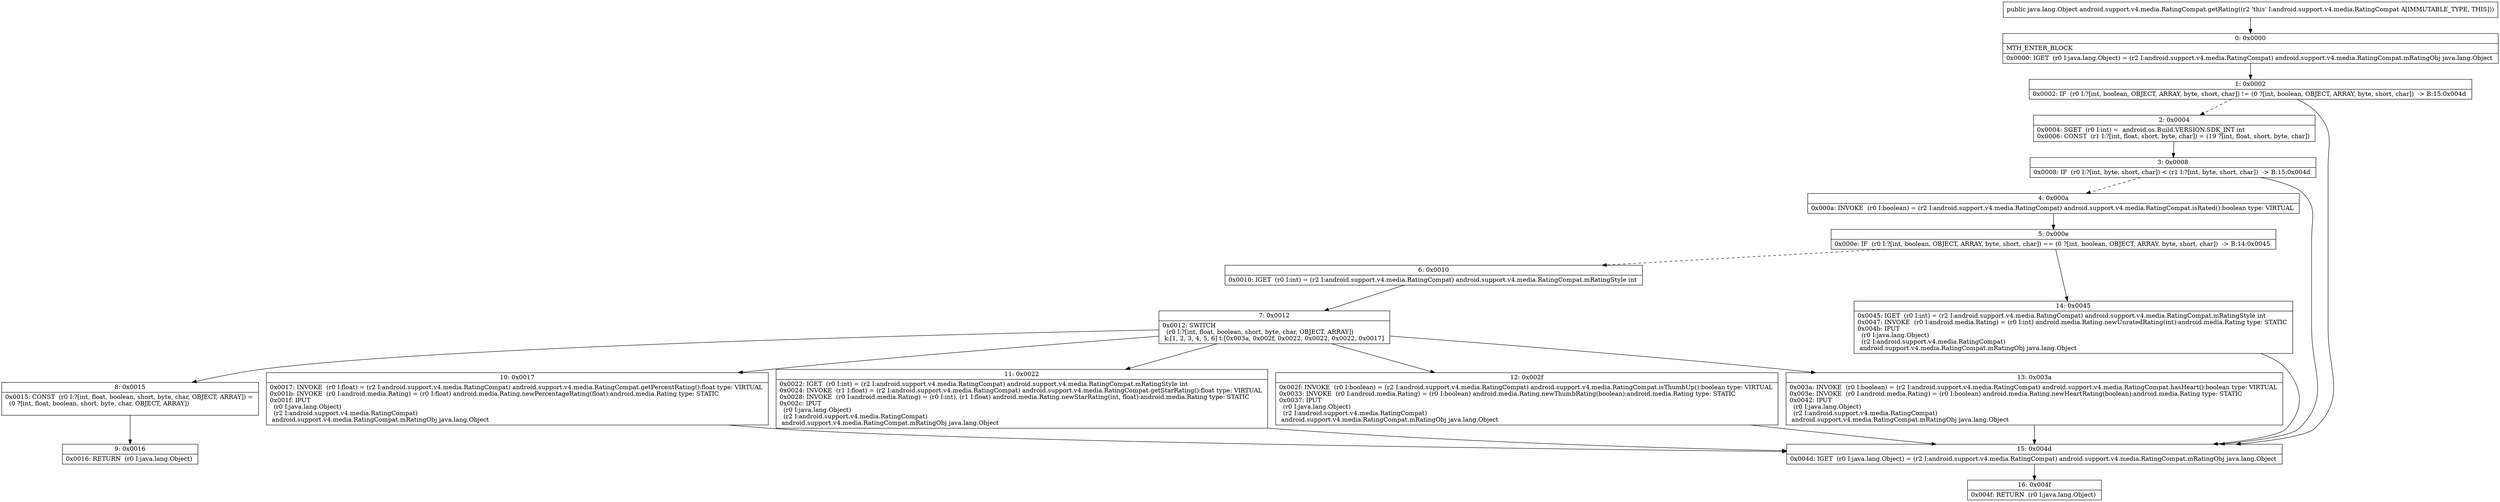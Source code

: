 digraph "CFG forandroid.support.v4.media.RatingCompat.getRating()Ljava\/lang\/Object;" {
Node_0 [shape=record,label="{0\:\ 0x0000|MTH_ENTER_BLOCK\l|0x0000: IGET  (r0 I:java.lang.Object) = (r2 I:android.support.v4.media.RatingCompat) android.support.v4.media.RatingCompat.mRatingObj java.lang.Object \l}"];
Node_1 [shape=record,label="{1\:\ 0x0002|0x0002: IF  (r0 I:?[int, boolean, OBJECT, ARRAY, byte, short, char]) != (0 ?[int, boolean, OBJECT, ARRAY, byte, short, char])  \-\> B:15:0x004d \l}"];
Node_2 [shape=record,label="{2\:\ 0x0004|0x0004: SGET  (r0 I:int) =  android.os.Build.VERSION.SDK_INT int \l0x0006: CONST  (r1 I:?[int, float, short, byte, char]) = (19 ?[int, float, short, byte, char]) \l}"];
Node_3 [shape=record,label="{3\:\ 0x0008|0x0008: IF  (r0 I:?[int, byte, short, char]) \< (r1 I:?[int, byte, short, char])  \-\> B:15:0x004d \l}"];
Node_4 [shape=record,label="{4\:\ 0x000a|0x000a: INVOKE  (r0 I:boolean) = (r2 I:android.support.v4.media.RatingCompat) android.support.v4.media.RatingCompat.isRated():boolean type: VIRTUAL \l}"];
Node_5 [shape=record,label="{5\:\ 0x000e|0x000e: IF  (r0 I:?[int, boolean, OBJECT, ARRAY, byte, short, char]) == (0 ?[int, boolean, OBJECT, ARRAY, byte, short, char])  \-\> B:14:0x0045 \l}"];
Node_6 [shape=record,label="{6\:\ 0x0010|0x0010: IGET  (r0 I:int) = (r2 I:android.support.v4.media.RatingCompat) android.support.v4.media.RatingCompat.mRatingStyle int \l}"];
Node_7 [shape=record,label="{7\:\ 0x0012|0x0012: SWITCH  \l  (r0 I:?[int, float, boolean, short, byte, char, OBJECT, ARRAY])\l k:[1, 2, 3, 4, 5, 6] t:[0x003a, 0x002f, 0x0022, 0x0022, 0x0022, 0x0017] \l}"];
Node_8 [shape=record,label="{8\:\ 0x0015|0x0015: CONST  (r0 I:?[int, float, boolean, short, byte, char, OBJECT, ARRAY]) = \l  (0 ?[int, float, boolean, short, byte, char, OBJECT, ARRAY])\l \l}"];
Node_9 [shape=record,label="{9\:\ 0x0016|0x0016: RETURN  (r0 I:java.lang.Object) \l}"];
Node_10 [shape=record,label="{10\:\ 0x0017|0x0017: INVOKE  (r0 I:float) = (r2 I:android.support.v4.media.RatingCompat) android.support.v4.media.RatingCompat.getPercentRating():float type: VIRTUAL \l0x001b: INVOKE  (r0 I:android.media.Rating) = (r0 I:float) android.media.Rating.newPercentageRating(float):android.media.Rating type: STATIC \l0x001f: IPUT  \l  (r0 I:java.lang.Object)\l  (r2 I:android.support.v4.media.RatingCompat)\l android.support.v4.media.RatingCompat.mRatingObj java.lang.Object \l}"];
Node_11 [shape=record,label="{11\:\ 0x0022|0x0022: IGET  (r0 I:int) = (r2 I:android.support.v4.media.RatingCompat) android.support.v4.media.RatingCompat.mRatingStyle int \l0x0024: INVOKE  (r1 I:float) = (r2 I:android.support.v4.media.RatingCompat) android.support.v4.media.RatingCompat.getStarRating():float type: VIRTUAL \l0x0028: INVOKE  (r0 I:android.media.Rating) = (r0 I:int), (r1 I:float) android.media.Rating.newStarRating(int, float):android.media.Rating type: STATIC \l0x002c: IPUT  \l  (r0 I:java.lang.Object)\l  (r2 I:android.support.v4.media.RatingCompat)\l android.support.v4.media.RatingCompat.mRatingObj java.lang.Object \l}"];
Node_12 [shape=record,label="{12\:\ 0x002f|0x002f: INVOKE  (r0 I:boolean) = (r2 I:android.support.v4.media.RatingCompat) android.support.v4.media.RatingCompat.isThumbUp():boolean type: VIRTUAL \l0x0033: INVOKE  (r0 I:android.media.Rating) = (r0 I:boolean) android.media.Rating.newThumbRating(boolean):android.media.Rating type: STATIC \l0x0037: IPUT  \l  (r0 I:java.lang.Object)\l  (r2 I:android.support.v4.media.RatingCompat)\l android.support.v4.media.RatingCompat.mRatingObj java.lang.Object \l}"];
Node_13 [shape=record,label="{13\:\ 0x003a|0x003a: INVOKE  (r0 I:boolean) = (r2 I:android.support.v4.media.RatingCompat) android.support.v4.media.RatingCompat.hasHeart():boolean type: VIRTUAL \l0x003e: INVOKE  (r0 I:android.media.Rating) = (r0 I:boolean) android.media.Rating.newHeartRating(boolean):android.media.Rating type: STATIC \l0x0042: IPUT  \l  (r0 I:java.lang.Object)\l  (r2 I:android.support.v4.media.RatingCompat)\l android.support.v4.media.RatingCompat.mRatingObj java.lang.Object \l}"];
Node_14 [shape=record,label="{14\:\ 0x0045|0x0045: IGET  (r0 I:int) = (r2 I:android.support.v4.media.RatingCompat) android.support.v4.media.RatingCompat.mRatingStyle int \l0x0047: INVOKE  (r0 I:android.media.Rating) = (r0 I:int) android.media.Rating.newUnratedRating(int):android.media.Rating type: STATIC \l0x004b: IPUT  \l  (r0 I:java.lang.Object)\l  (r2 I:android.support.v4.media.RatingCompat)\l android.support.v4.media.RatingCompat.mRatingObj java.lang.Object \l}"];
Node_15 [shape=record,label="{15\:\ 0x004d|0x004d: IGET  (r0 I:java.lang.Object) = (r2 I:android.support.v4.media.RatingCompat) android.support.v4.media.RatingCompat.mRatingObj java.lang.Object \l}"];
Node_16 [shape=record,label="{16\:\ 0x004f|0x004f: RETURN  (r0 I:java.lang.Object) \l}"];
MethodNode[shape=record,label="{public java.lang.Object android.support.v4.media.RatingCompat.getRating((r2 'this' I:android.support.v4.media.RatingCompat A[IMMUTABLE_TYPE, THIS])) }"];
MethodNode -> Node_0;
Node_0 -> Node_1;
Node_1 -> Node_2[style=dashed];
Node_1 -> Node_15;
Node_2 -> Node_3;
Node_3 -> Node_4[style=dashed];
Node_3 -> Node_15;
Node_4 -> Node_5;
Node_5 -> Node_6[style=dashed];
Node_5 -> Node_14;
Node_6 -> Node_7;
Node_7 -> Node_8;
Node_7 -> Node_10;
Node_7 -> Node_11;
Node_7 -> Node_12;
Node_7 -> Node_13;
Node_8 -> Node_9;
Node_10 -> Node_15;
Node_11 -> Node_15;
Node_12 -> Node_15;
Node_13 -> Node_15;
Node_14 -> Node_15;
Node_15 -> Node_16;
}

